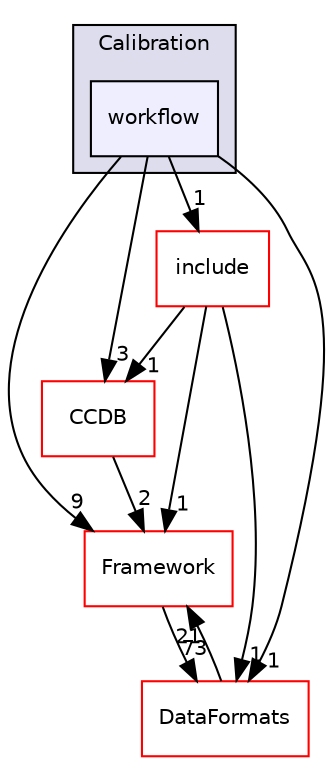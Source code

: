 digraph "/home/travis/build/AliceO2Group/AliceO2/Detectors/Calibration/workflow" {
  bgcolor=transparent;
  compound=true
  node [ fontsize="10", fontname="Helvetica"];
  edge [ labelfontsize="10", labelfontname="Helvetica"];
  subgraph clusterdir_2f1defcce8b8bdfe202c8bfd41228d47 {
    graph [ bgcolor="#ddddee", pencolor="black", label="Calibration" fontname="Helvetica", fontsize="10", URL="dir_2f1defcce8b8bdfe202c8bfd41228d47.html"]
  dir_bdfab223ab1d11a711a1b62c9e6ee4e4 [shape=box, label="workflow", style="filled", fillcolor="#eeeeff", pencolor="black", URL="dir_bdfab223ab1d11a711a1b62c9e6ee4e4.html"];
  }
  dir_6af676bf18881990e4083e191d0e63e0 [shape=box label="CCDB" color="red" URL="dir_6af676bf18881990e4083e191d0e63e0.html"];
  dir_bcbb2cf9a3d3d83e5515c82071a07177 [shape=box label="Framework" color="red" URL="dir_bcbb2cf9a3d3d83e5515c82071a07177.html"];
  dir_6e09d056829f372c8b60e90fe51dd465 [shape=box label="include" color="red" URL="dir_6e09d056829f372c8b60e90fe51dd465.html"];
  dir_2171f7ec022c5423887b07c69b2f5b48 [shape=box label="DataFormats" color="red" URL="dir_2171f7ec022c5423887b07c69b2f5b48.html"];
  dir_6af676bf18881990e4083e191d0e63e0->dir_bcbb2cf9a3d3d83e5515c82071a07177 [headlabel="2", labeldistance=1.5 headhref="dir_000028_000063.html"];
  dir_bdfab223ab1d11a711a1b62c9e6ee4e4->dir_6af676bf18881990e4083e191d0e63e0 [headlabel="3", labeldistance=1.5 headhref="dir_000356_000028.html"];
  dir_bdfab223ab1d11a711a1b62c9e6ee4e4->dir_bcbb2cf9a3d3d83e5515c82071a07177 [headlabel="9", labeldistance=1.5 headhref="dir_000356_000063.html"];
  dir_bdfab223ab1d11a711a1b62c9e6ee4e4->dir_6e09d056829f372c8b60e90fe51dd465 [headlabel="1", labeldistance=1.5 headhref="dir_000356_000051.html"];
  dir_bdfab223ab1d11a711a1b62c9e6ee4e4->dir_2171f7ec022c5423887b07c69b2f5b48 [headlabel="1", labeldistance=1.5 headhref="dir_000356_000090.html"];
  dir_bcbb2cf9a3d3d83e5515c82071a07177->dir_2171f7ec022c5423887b07c69b2f5b48 [headlabel="73", labeldistance=1.5 headhref="dir_000063_000090.html"];
  dir_6e09d056829f372c8b60e90fe51dd465->dir_6af676bf18881990e4083e191d0e63e0 [headlabel="1", labeldistance=1.5 headhref="dir_000051_000028.html"];
  dir_6e09d056829f372c8b60e90fe51dd465->dir_bcbb2cf9a3d3d83e5515c82071a07177 [headlabel="1", labeldistance=1.5 headhref="dir_000051_000063.html"];
  dir_6e09d056829f372c8b60e90fe51dd465->dir_2171f7ec022c5423887b07c69b2f5b48 [headlabel="1", labeldistance=1.5 headhref="dir_000051_000090.html"];
  dir_2171f7ec022c5423887b07c69b2f5b48->dir_bcbb2cf9a3d3d83e5515c82071a07177 [headlabel="21", labeldistance=1.5 headhref="dir_000090_000063.html"];
}
